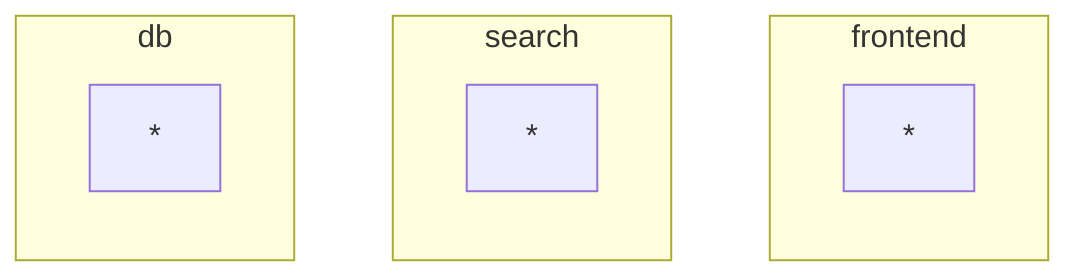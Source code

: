 graph TB
    subgraph frontend
        s1[*]
    end
    subgraph search
        s2[*]
    end
    subgraph db
        s3[*]
    end